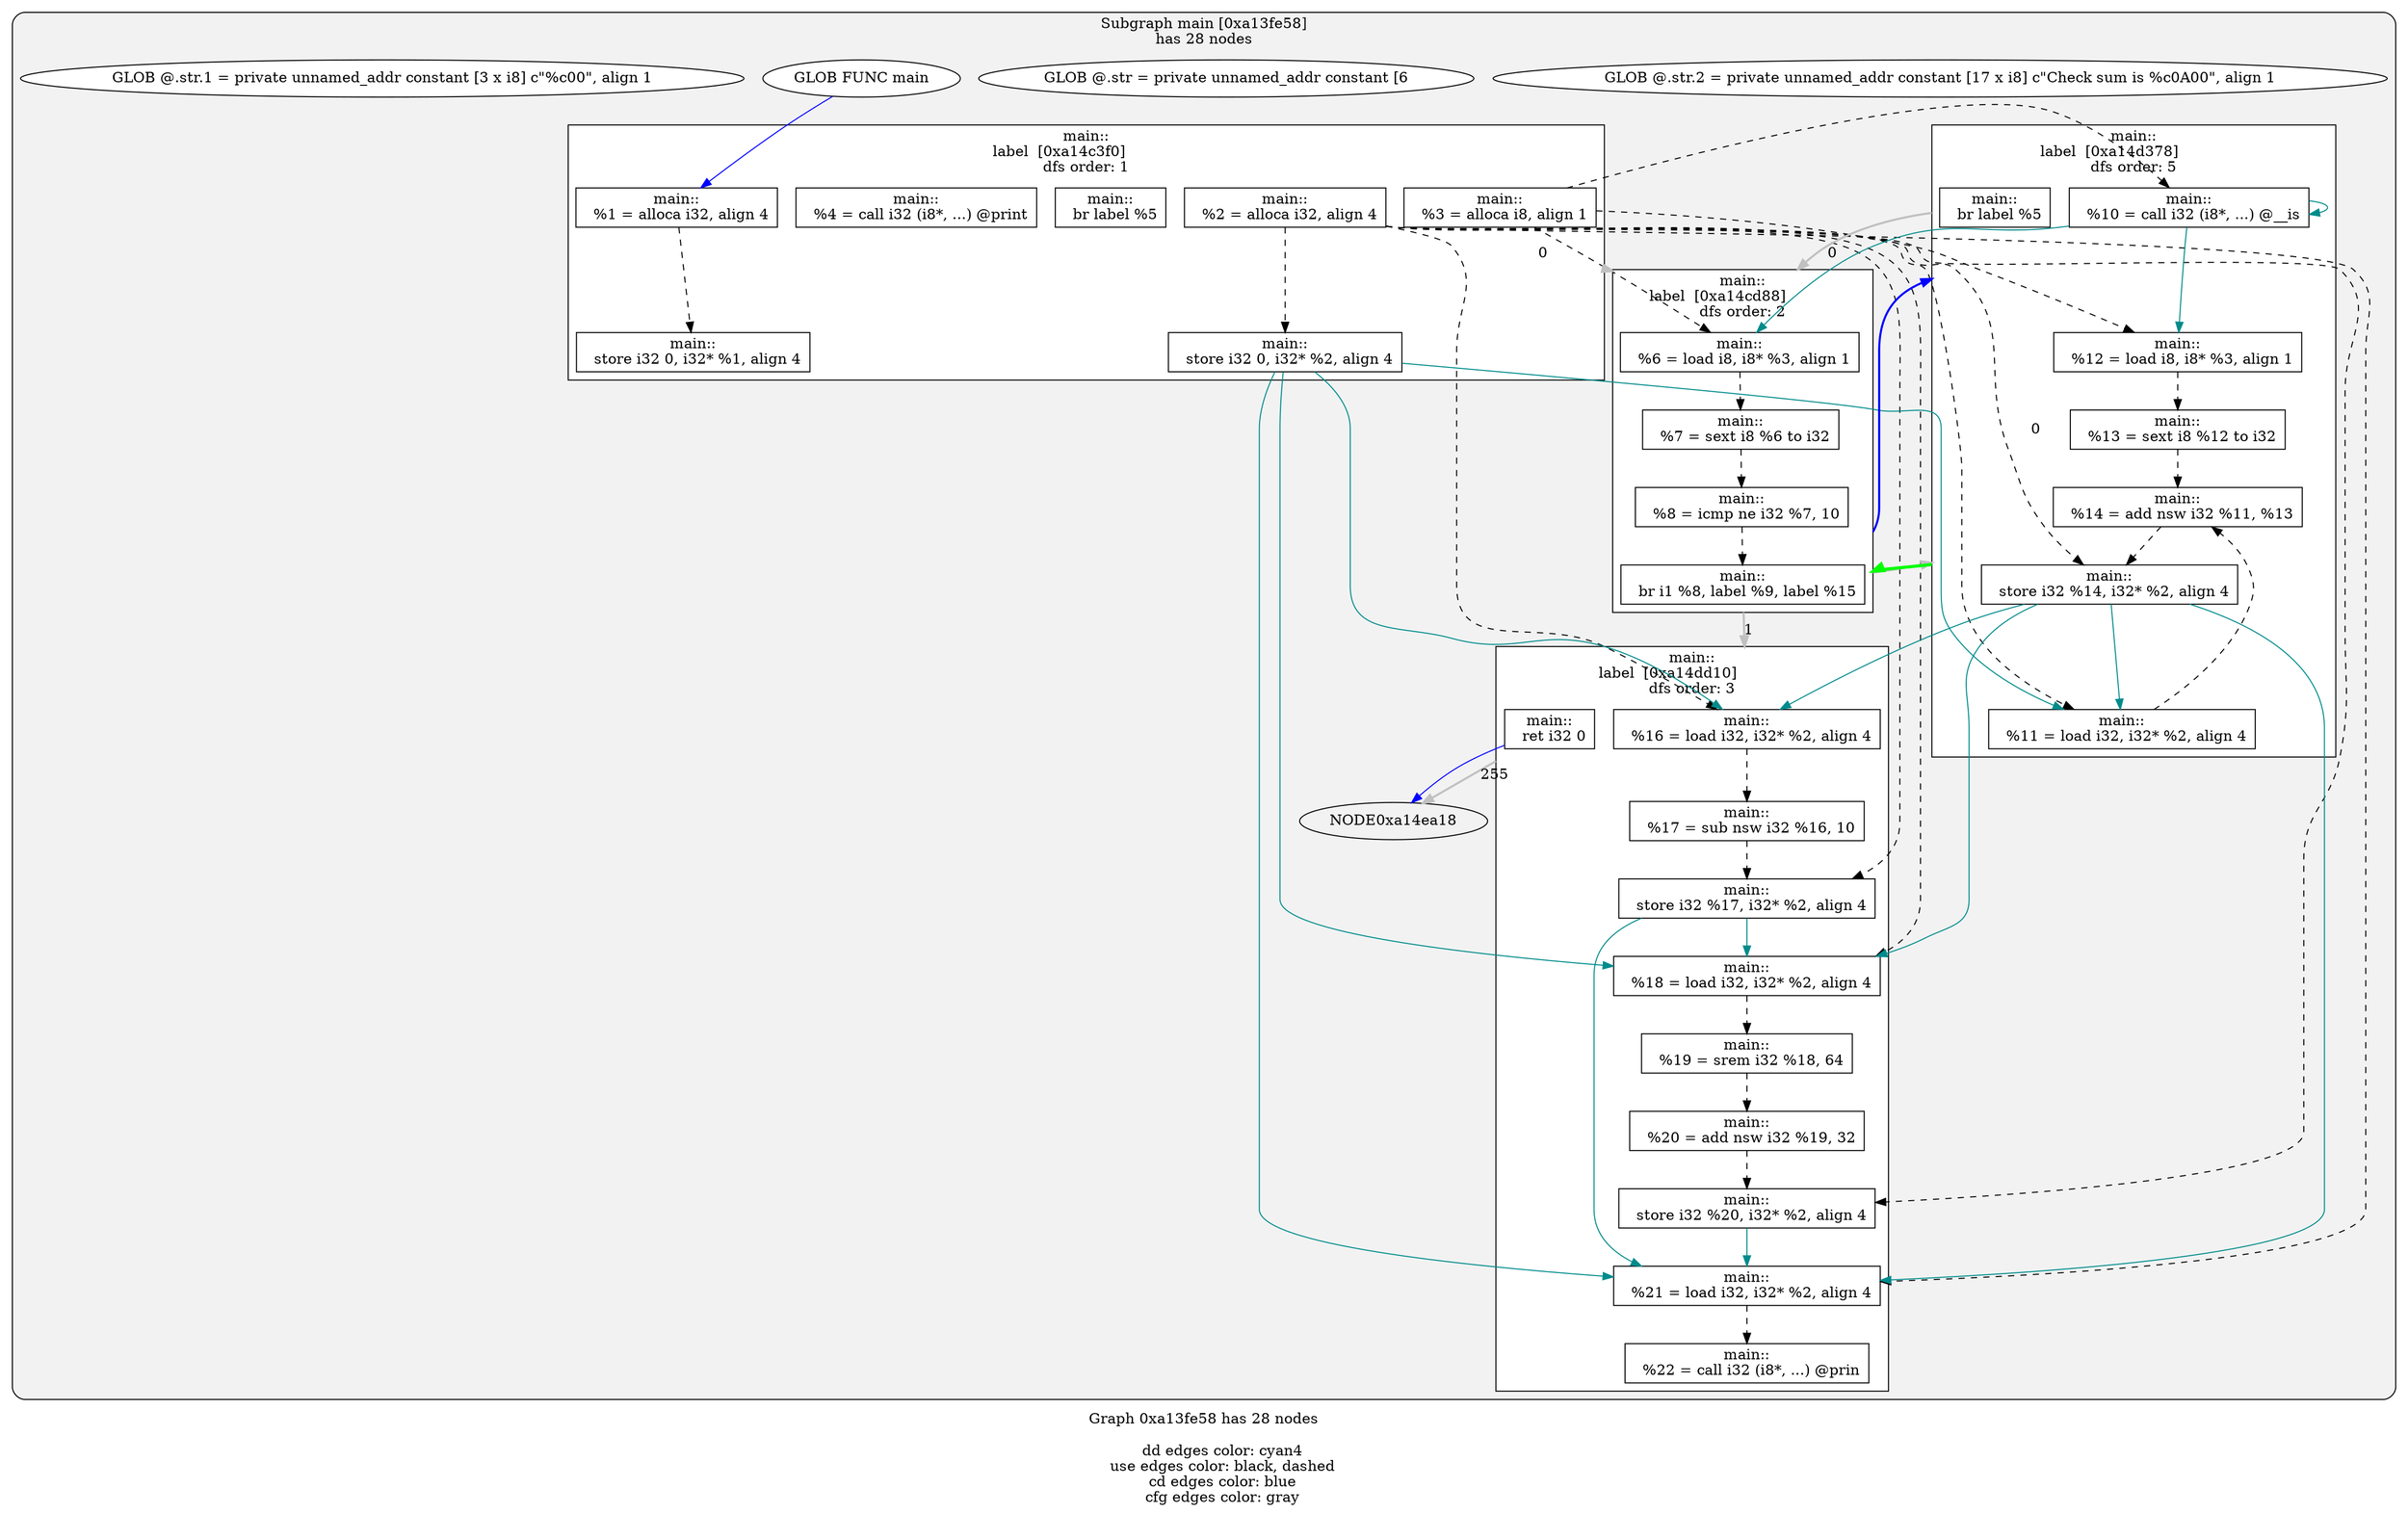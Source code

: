 digraph "DependenceGraph" {
	compound=true label="Graph 0xa13fe58 has 28 nodes\n
	dd edges color: cyan4
	use edges color: black, dashed
	cd edges color: blue
	cfg edges color: gray"

	/* subgraph 0xa13fe58 nodes */
	subgraph cluster_0xa13fe58 {
		style="filled, rounded" fillcolor=gray95
		label="Subgraph main [0xa13fe58]\nhas 28 nodes
"
		/* Basic Block main::
label  [0xa14c3f0] */
		subgraph cluster_bb_0xa14c3f0 {
			style=filled fillcolor=white
			label="main::
label  [0xa14c3f0]		\ndfs order: 1"
			NODE0xa14c500 [shape=rect label="0xa140bf4"]
			NODE0xa14c630 [shape=rect label="0xa1471ac"]
			NODE0xa14c760 [shape=rect label="0xa1449a4"]
			NODE0xa14c890 [shape=rect label="0xa145150"]
			NODE0xa14c9c0 [shape=rect label="0xa145190"]
			NODE0xa14caf0 [shape=rect label="0xa1451d0"]
			NODE0xa14cc38 [shape=rect label="0xa14520c"]
		} /* cluster_bb_0xa14c3f0 */

		/* Basic Block main::
label  [0xa14cd88] */
		subgraph cluster_bb_0xa14cd88 {
			style=filled fillcolor=white
			label="main::
label  [0xa14cd88]		\ndfs order: 2"
			NODE0xa14ce98 [shape=rect label="0xa14523c"]
			NODE0xa14cfc8 [shape=rect label="0xa145274"]
			NODE0xa14d0f8 [shape=rect label="0xa1452b0"]
			NODE0xa14d228 [shape=rect label="0xa1452fc"]
		} /* cluster_bb_0xa14cd88 */

		/* Basic Block main::
label  [0xa14d378] */
		subgraph cluster_bb_0xa14d378 {
			style=filled fillcolor=white
			label="main::
label  [0xa14d378]		\ndfs order: 5"
			NODE0xa14d488 [shape=rect label="0xa145344"]
			NODE0xa14d5d0 [shape=rect label="0xa14537c"]
			NODE0xa14d700 [shape=rect label="0xa1453b4"]
			NODE0xa14d830 [shape=rect label="0xa1453ec"]
			NODE0xa14d960 [shape=rect label="0xa145428"]
			NODE0xa14da90 [shape=rect label="0xa145468"]
			NODE0xa14dbc0 [shape=rect label="0xa14549c"]
		} /* cluster_bb_0xa14d378 */

		/* Basic Block main::
label  [0xa14dd10] */
		subgraph cluster_bb_0xa14dd10 {
			style=filled fillcolor=white
			label="main::
label  [0xa14dd10]		\ndfs order: 3"
			NODE0xa14de20 [shape=rect label="0xa1454cc"]
			NODE0xa14df50 [shape=rect label="0xa145510"]
			NODE0xa14e080 [shape=rect label="0xa145550"]
			NODE0xa14e1b0 [shape=rect label="0xa145584"]
			NODE0xa14e2e0 [shape=rect label="0xa1449e8"]
			NODE0xa14e410 [shape=rect label="0xa144930"]
			NODE0xa14e540 [shape=rect label="0xa144970"]
			NODE0xa14e670 [shape=rect label="0xa144c74"]
			NODE0xa14e7a0 [shape=rect label="0xa144cc4"]
			NODE0xa14e8e8 [shape=rect label="0xa1455bc"]
		} /* cluster_bb_0xa14dd10 */

	NODE0xa14cc38 -> NODE0xa14ce98 [penwidth=2 label="0"  ltail=cluster_bb_0xa14c3f0  lhead=cluster_bb_0xa14cd88  color="gray"]
	NODE0xa14d228 -> NODE0xa14d488 [penwidth=2 label="0"  ltail=cluster_bb_0xa14cd88  lhead=cluster_bb_0xa14d378  color="gray"]
	NODE0xa14d228 -> NODE0xa14de20 [penwidth=2 label="1"  ltail=cluster_bb_0xa14cd88  lhead=cluster_bb_0xa14dd10  color="gray"]
	NODE0xa14d228 -> NODE0xa14d488 [penwidth=2 color=blue  ltail=cluster_bb_0xa14cd88  lhead=cluster_bb_0xa14d378]
	NODE0xa14dbc0 -> NODE0xa14ce98 [penwidth=2 label="0"  ltail=cluster_bb_0xa14d378  lhead=cluster_bb_0xa14cd88  color="gray"]
	/* post-dominance frontiers */
NODE0xa14d488 -> NODE0xa14d228 [penwidth=3 color=green  ltail=cluster_bb_0xa14d378  lhead=cluster_bb_0xa14cd88 constraint=false]
	NODE0xa14e8e8 -> NODE0xa14ea18 [penwidth=2 label="255"  ltail=cluster_bb_0xa14dd10  lhead=cluster_bb_0xa14eb18  color="gray"]
		NODE0xa14c500 [label="main::
  %1 = alloca i32, align 4" style=filled fillcolor=white]
		/* -- node 0xa140bf4
		 * ------------------------------------------- */
		/* DD edges */
		/* USE edges */
		NODE0xa14c500 -> NODE0xa14c890 [color="black" rank=max style="dashed"]
		/* CD edges */
		/* ID edges */
		NODE0xa14e410 [label="main::
  %20 = add nsw i32 %19, 32" style=filled fillcolor=white]
		/* -- node 0xa144930
		 * ------------------------------------------- */
		/* DD edges */
		/* USE edges */
		NODE0xa14e410 -> NODE0xa14e540 [color="black" rank=max style="dashed"]
		/* CD edges */
		/* ID edges */
		NODE0xa14e540 [label="main::
  store i32 %20, i32* %2, align 4" style=filled fillcolor=white]
		/* -- node 0xa144970
		 * ------------------------------------------- */
		/* DD edges */
		NODE0xa14e540 -> NODE0xa14e670 [color="cyan4" rank=max]
		/* USE edges */
		/* CD edges */
		/* ID edges */
		NODE0xa14c760 [label="main::
  %3 = alloca i8, align 1" style=filled fillcolor=white]
		/* -- node 0xa1449a4
		 * ------------------------------------------- */
		/* DD edges */
		/* USE edges */
		NODE0xa14c760 -> NODE0xa14ce98 [color="black" rank=max style="dashed"]
		NODE0xa14c760 -> NODE0xa14d488 [color="black" rank=max style="dashed"]
		NODE0xa14c760 -> NODE0xa14d700 [color="black" rank=max style="dashed"]
		/* CD edges */
		/* ID edges */
		NODE0xa14e2e0 [label="main::
  %19 = srem i32 %18, 64" style=filled fillcolor=white]
		/* -- node 0xa1449e8
		 * ------------------------------------------- */
		/* DD edges */
		/* USE edges */
		NODE0xa14e2e0 -> NODE0xa14e410 [color="black" rank=max style="dashed"]
		/* CD edges */
		/* ID edges */
		NODE0xa14e670 [label="main::
  %21 = load i32, i32* %2, align 4" style=filled fillcolor=white]
		/* -- node 0xa144c74
		 * ------------------------------------------- */
		/* DD edges */
		/* USE edges */
		NODE0xa14e670 -> NODE0xa14e7a0 [color="black" rank=max style="dashed"]
		/* CD edges */
		/* ID edges */
		NODE0xa14e7a0 [label="main::
  %22 = call i32 (i8*, ...) @prin" style=filled fillcolor=white]
		/* -- node 0xa144cc4
		 * ------------------------------------------- */
		/* DD edges */
		/* USE edges */
		/* CD edges */
		/* ID edges */
		NODE0xa14c890 [label="main::
  store i32 0, i32* %1, align 4" style=filled fillcolor=white]
		/* -- node 0xa145150
		 * ------------------------------------------- */
		/* DD edges */
		/* USE edges */
		/* CD edges */
		/* ID edges */
		NODE0xa14c9c0 [label="main::
  store i32 0, i32* %2, align 4" style=filled fillcolor=white]
		/* -- node 0xa145190
		 * ------------------------------------------- */
		/* DD edges */
		NODE0xa14c9c0 -> NODE0xa14d5d0 [color="cyan4" rank=max]
		NODE0xa14c9c0 -> NODE0xa14de20 [color="cyan4" rank=max]
		NODE0xa14c9c0 -> NODE0xa14e1b0 [color="cyan4" rank=max]
		NODE0xa14c9c0 -> NODE0xa14e670 [color="cyan4" rank=max]
		/* USE edges */
		/* CD edges */
		/* ID edges */
		NODE0xa14caf0 [label="main::
  %4 = call i32 (i8*, ...) @print" style=filled fillcolor=white]
		/* -- node 0xa1451d0
		 * ------------------------------------------- */
		/* DD edges */
		/* USE edges */
		/* CD edges */
		/* ID edges */
		NODE0xa14cc38 [label="main::
  br label %5" style=filled fillcolor=white]
		/* -- node 0xa14520c
		 * ------------------------------------------- */
		/* DD edges */
		/* USE edges */
		/* CD edges */
		/* ID edges */
		NODE0xa14ce98 [label="main::
  %6 = load i8, i8* %3, align 1" style=filled fillcolor=white]
		/* -- node 0xa14523c
		 * ------------------------------------------- */
		/* DD edges */
		/* USE edges */
		NODE0xa14ce98 -> NODE0xa14cfc8 [color="black" rank=max style="dashed"]
		/* CD edges */
		/* ID edges */
		NODE0xa14cfc8 [label="main::
  %7 = sext i8 %6 to i32" style=filled fillcolor=white]
		/* -- node 0xa145274
		 * ------------------------------------------- */
		/* DD edges */
		/* USE edges */
		NODE0xa14cfc8 -> NODE0xa14d0f8 [color="black" rank=max style="dashed"]
		/* CD edges */
		/* ID edges */
		NODE0xa14d0f8 [label="main::
  %8 = icmp ne i32 %7, 10" style=filled fillcolor=white]
		/* -- node 0xa1452b0
		 * ------------------------------------------- */
		/* DD edges */
		/* USE edges */
		NODE0xa14d0f8 -> NODE0xa14d228 [color="black" rank=max style="dashed"]
		/* CD edges */
		/* ID edges */
		NODE0xa14d228 [label="main::
  br i1 %8, label %9, label %15" style=filled fillcolor=white]
		/* -- node 0xa1452fc
		 * ------------------------------------------- */
		/* DD edges */
		/* USE edges */
		/* CD edges */
		/* ID edges */
		NODE0xa14d488 [label="main::
  %10 = call i32 (i8*, ...) @__is" style=filled fillcolor=white]
		/* -- node 0xa145344
		 * ------------------------------------------- */
		/* DD edges */
		NODE0xa14d488 -> NODE0xa14ce98 [color="cyan4" rank=max]
		NODE0xa14d488 -> NODE0xa14d488 [color="cyan4" rank=max]
		NODE0xa14d488 -> NODE0xa14d700 [color="cyan4" rank=max]
		/* USE edges */
		/* CD edges */
		/* ID edges */
		NODE0xa14d5d0 [label="main::
  %11 = load i32, i32* %2, align 4" style=filled fillcolor=white]
		/* -- node 0xa14537c
		 * ------------------------------------------- */
		/* DD edges */
		/* USE edges */
		NODE0xa14d5d0 -> NODE0xa14d960 [color="black" rank=max style="dashed"]
		/* CD edges */
		/* ID edges */
		NODE0xa14d700 [label="main::
  %12 = load i8, i8* %3, align 1" style=filled fillcolor=white]
		/* -- node 0xa1453b4
		 * ------------------------------------------- */
		/* DD edges */
		/* USE edges */
		NODE0xa14d700 -> NODE0xa14d830 [color="black" rank=max style="dashed"]
		/* CD edges */
		/* ID edges */
		NODE0xa14d830 [label="main::
  %13 = sext i8 %12 to i32" style=filled fillcolor=white]
		/* -- node 0xa1453ec
		 * ------------------------------------------- */
		/* DD edges */
		/* USE edges */
		NODE0xa14d830 -> NODE0xa14d960 [color="black" rank=max style="dashed"]
		/* CD edges */
		/* ID edges */
		NODE0xa14d960 [label="main::
  %14 = add nsw i32 %11, %13" style=filled fillcolor=white]
		/* -- node 0xa145428
		 * ------------------------------------------- */
		/* DD edges */
		/* USE edges */
		NODE0xa14d960 -> NODE0xa14da90 [color="black" rank=max style="dashed"]
		/* CD edges */
		/* ID edges */
		NODE0xa14da90 [label="main::
  store i32 %14, i32* %2, align 4" style=filled fillcolor=white]
		/* -- node 0xa145468
		 * ------------------------------------------- */
		/* DD edges */
		NODE0xa14da90 -> NODE0xa14d5d0 [color="cyan4" rank=max]
		NODE0xa14da90 -> NODE0xa14de20 [color="cyan4" rank=max]
		NODE0xa14da90 -> NODE0xa14e1b0 [color="cyan4" rank=max]
		NODE0xa14da90 -> NODE0xa14e670 [color="cyan4" rank=max]
		/* USE edges */
		/* CD edges */
		/* ID edges */
		NODE0xa14dbc0 [label="main::
  br label %5" style=filled fillcolor=white]
		/* -- node 0xa14549c
		 * ------------------------------------------- */
		/* DD edges */
		/* USE edges */
		/* CD edges */
		/* ID edges */
		NODE0xa14de20 [label="main::
  %16 = load i32, i32* %2, align 4" style=filled fillcolor=white]
		/* -- node 0xa1454cc
		 * ------------------------------------------- */
		/* DD edges */
		/* USE edges */
		NODE0xa14de20 -> NODE0xa14df50 [color="black" rank=max style="dashed"]
		/* CD edges */
		/* ID edges */
		NODE0xa14df50 [label="main::
  %17 = sub nsw i32 %16, 10" style=filled fillcolor=white]
		/* -- node 0xa145510
		 * ------------------------------------------- */
		/* DD edges */
		/* USE edges */
		NODE0xa14df50 -> NODE0xa14e080 [color="black" rank=max style="dashed"]
		/* CD edges */
		/* ID edges */
		NODE0xa14e080 [label="main::
  store i32 %17, i32* %2, align 4" style=filled fillcolor=white]
		/* -- node 0xa145550
		 * ------------------------------------------- */
		/* DD edges */
		NODE0xa14e080 -> NODE0xa14e1b0 [color="cyan4" rank=max]
		NODE0xa14e080 -> NODE0xa14e670 [color="cyan4" rank=max]
		/* USE edges */
		/* CD edges */
		/* ID edges */
		NODE0xa14e1b0 [label="main::
  %18 = load i32, i32* %2, align 4" style=filled fillcolor=white]
		/* -- node 0xa145584
		 * ------------------------------------------- */
		/* DD edges */
		/* USE edges */
		NODE0xa14e1b0 -> NODE0xa14e2e0 [color="black" rank=max style="dashed"]
		/* CD edges */
		/* ID edges */
		NODE0xa14e8e8 [label="main::
  ret i32 0" style=filled fillcolor=white]
		/* -- node 0xa1455bc
		 * ------------------------------------------- */
		/* DD edges */
		/* USE edges */
		/* CD edges */
		NODE0xa14e8e8 -> NODE0xa14ea18 [color="blue"]
		/* ID edges */
		NODE0xa14c630 [label="main::
  %2 = alloca i32, align 4" style=filled fillcolor=white]
		/* -- node 0xa1471ac
		 * ------------------------------------------- */
		/* DD edges */
		/* USE edges */
		NODE0xa14c630 -> NODE0xa14c9c0 [color="black" rank=max style="dashed"]
		NODE0xa14c630 -> NODE0xa14d5d0 [color="black" rank=max style="dashed"]
		NODE0xa14c630 -> NODE0xa14da90 [color="black" rank=max style="dashed"]
		NODE0xa14c630 -> NODE0xa14de20 [color="black" rank=max style="dashed"]
		NODE0xa14c630 -> NODE0xa14e080 [color="black" rank=max style="dashed"]
		NODE0xa14c630 -> NODE0xa14e1b0 [color="black" rank=max style="dashed"]
		NODE0xa14c630 -> NODE0xa14e540 [color="black" rank=max style="dashed"]
		NODE0xa14c630 -> NODE0xa14e670 [color="black" rank=max style="dashed"]
		/* CD edges */
		/* ID edges */
		NODE0xa14c1f0 [label="GLOB @.str.2 = private unnamed_addr constant [17 x i8] c\"Check sum is %c\0A\00\", align 1" style=filled fillcolor=white]
		/* -- node 0xa140a9c
		 * ------------------------------------------- */
		/* DD edges */
		/* USE edges */
		/* CD edges */
		/* ID edges */
		NODE0xa14bff0 [label="GLOB @.str = private unnamed_addr constant [6" style=filled fillcolor=white]
		/* -- node 0xa140b44
		 * ------------------------------------------- */
		/* DD edges */
		/* USE edges */
		/* CD edges */
		/* ID edges */
		NODE0xa14c2f0 [label="GLOB FUNC main" style=filled fillcolor=white]
		/* -- node 0xa140b9c
		 * ------------------------------------------- */
		/* DD edges */
		/* USE edges */
		/* CD edges */
		NODE0xa14c2f0 -> NODE0xa14c500 [color="blue"]
		/* ID edges */
		NODE0xa14c0f0 [label="GLOB @.str.1 = private unnamed_addr constant [3 x i8] c\"%c\00\", align 1" style=filled fillcolor=white]
		/* -- node 0xa140fc4
		 * ------------------------------------------- */
		/* DD edges */
		/* USE edges */
		/* CD edges */
		/* ID edges */
	}
}
